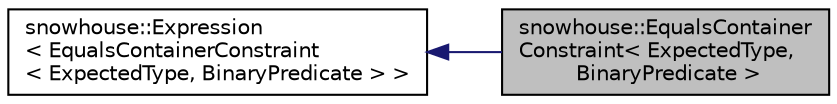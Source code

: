 digraph "snowhouse::EqualsContainerConstraint&lt; ExpectedType, BinaryPredicate &gt;"
{
 // INTERACTIVE_SVG=YES
  edge [fontname="Helvetica",fontsize="10",labelfontname="Helvetica",labelfontsize="10"];
  node [fontname="Helvetica",fontsize="10",shape=record];
  rankdir="LR";
  Node0 [label="snowhouse::EqualsContainer\lConstraint\< ExpectedType,\l BinaryPredicate \>",height=0.2,width=0.4,color="black", fillcolor="grey75", style="filled", fontcolor="black"];
  Node1 -> Node0 [dir="back",color="midnightblue",fontsize="10",style="solid",fontname="Helvetica"];
  Node1 [label="snowhouse::Expression\l\< EqualsContainerConstraint\l\< ExpectedType, BinaryPredicate \> \>",height=0.2,width=0.4,color="black", fillcolor="white", style="filled",URL="$structsnowhouse_1_1Expression.html"];
}

